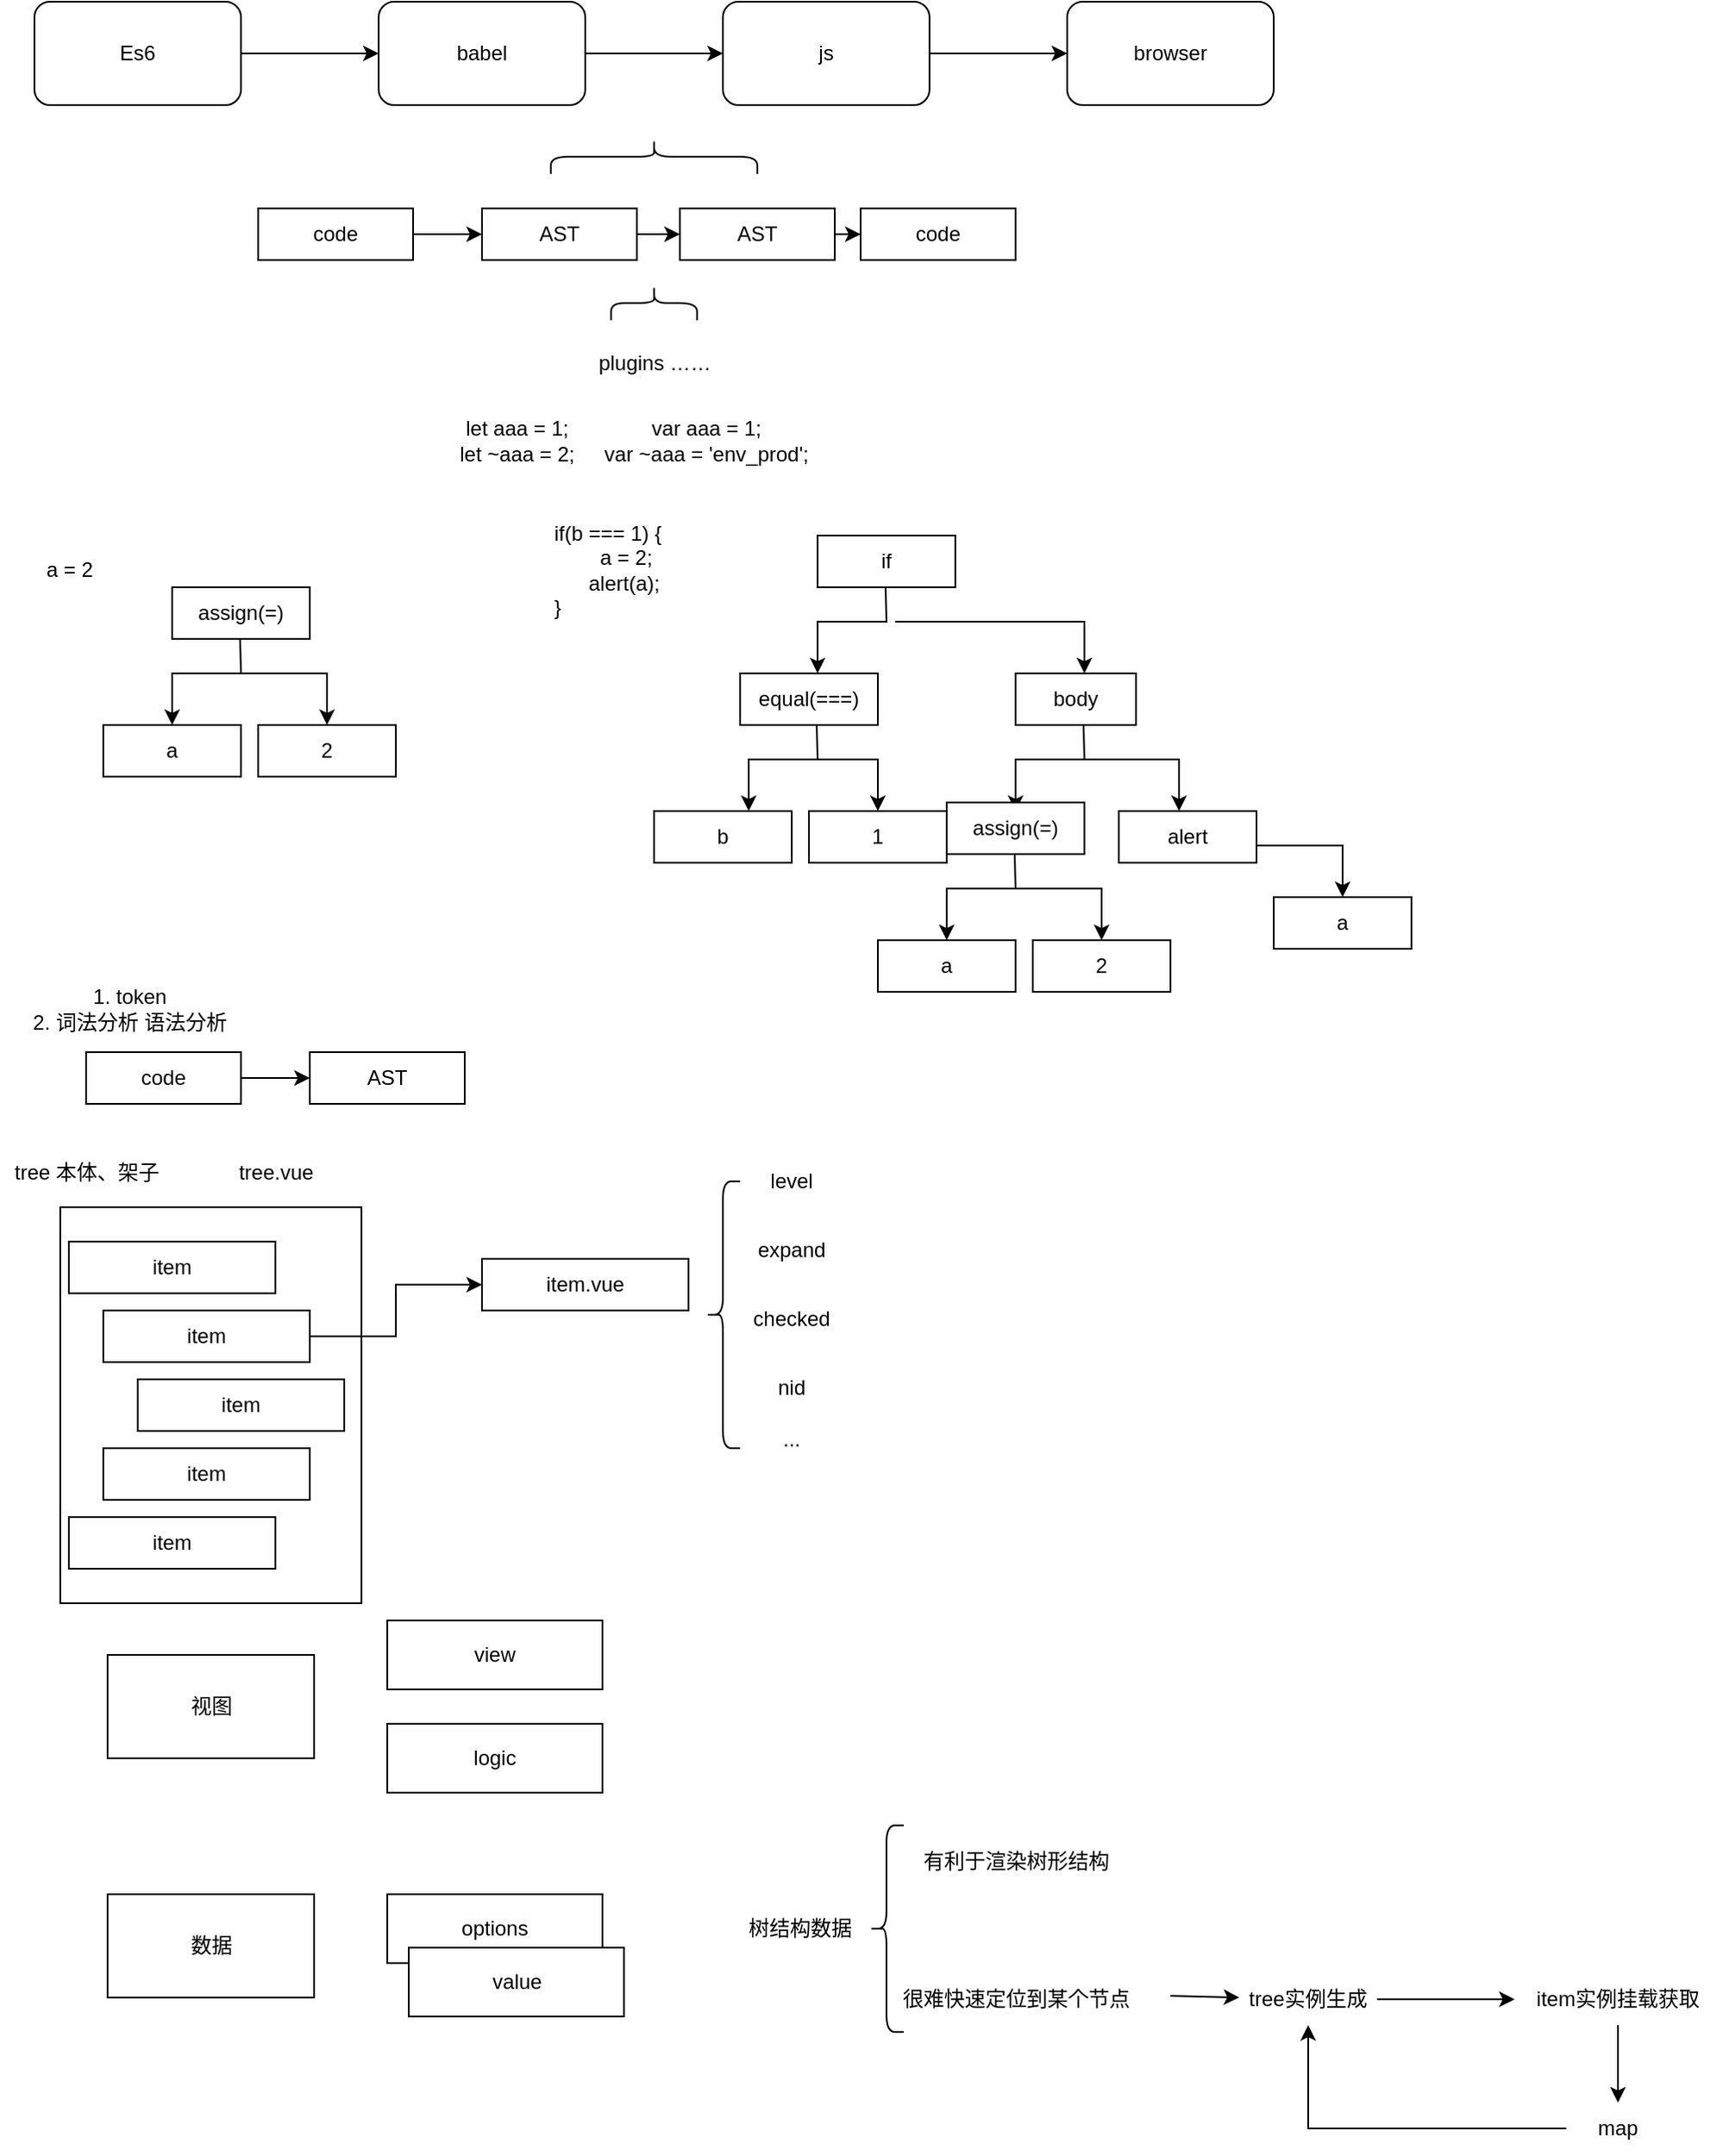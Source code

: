 <mxfile version="16.2.7" type="device"><diagram id="7WI478naa-tefdI0kfqq" name="Page-1"><mxGraphModel dx="866" dy="472" grid="1" gridSize="10" guides="1" tooltips="1" connect="1" arrows="1" fold="1" page="1" pageScale="1" pageWidth="827" pageHeight="1169" math="0" shadow="0"><root><mxCell id="0"/><mxCell id="1" parent="0"/><mxCell id="OnG9HIAwFXsRzYX8IUjZ-3" value="" style="edgeStyle=orthogonalEdgeStyle;rounded=0;orthogonalLoop=1;jettySize=auto;html=1;" edge="1" parent="1" source="OnG9HIAwFXsRzYX8IUjZ-1" target="OnG9HIAwFXsRzYX8IUjZ-2"><mxGeometry relative="1" as="geometry"/></mxCell><mxCell id="OnG9HIAwFXsRzYX8IUjZ-1" value="Es6" style="rounded=1;whiteSpace=wrap;html=1;" vertex="1" parent="1"><mxGeometry x="20" y="10" width="120" height="60" as="geometry"/></mxCell><mxCell id="OnG9HIAwFXsRzYX8IUjZ-5" value="" style="edgeStyle=orthogonalEdgeStyle;rounded=0;orthogonalLoop=1;jettySize=auto;html=1;" edge="1" parent="1" source="OnG9HIAwFXsRzYX8IUjZ-2" target="OnG9HIAwFXsRzYX8IUjZ-4"><mxGeometry relative="1" as="geometry"/></mxCell><mxCell id="OnG9HIAwFXsRzYX8IUjZ-2" value="babel" style="rounded=1;whiteSpace=wrap;html=1;" vertex="1" parent="1"><mxGeometry x="220" y="10" width="120" height="60" as="geometry"/></mxCell><mxCell id="OnG9HIAwFXsRzYX8IUjZ-7" value="" style="edgeStyle=orthogonalEdgeStyle;rounded=0;orthogonalLoop=1;jettySize=auto;html=1;" edge="1" parent="1" source="OnG9HIAwFXsRzYX8IUjZ-4" target="OnG9HIAwFXsRzYX8IUjZ-6"><mxGeometry relative="1" as="geometry"/></mxCell><mxCell id="OnG9HIAwFXsRzYX8IUjZ-4" value="js" style="rounded=1;whiteSpace=wrap;html=1;" vertex="1" parent="1"><mxGeometry x="420" y="10" width="120" height="60" as="geometry"/></mxCell><mxCell id="OnG9HIAwFXsRzYX8IUjZ-6" value="browser" style="rounded=1;whiteSpace=wrap;html=1;" vertex="1" parent="1"><mxGeometry x="620" y="10" width="120" height="60" as="geometry"/></mxCell><mxCell id="OnG9HIAwFXsRzYX8IUjZ-8" value="" style="shape=curlyBracket;whiteSpace=wrap;html=1;rounded=1;rotation=90;" vertex="1" parent="1"><mxGeometry x="370" y="40" width="20" height="120" as="geometry"/></mxCell><mxCell id="OnG9HIAwFXsRzYX8IUjZ-11" value="" style="edgeStyle=orthogonalEdgeStyle;rounded=0;orthogonalLoop=1;jettySize=auto;html=1;" edge="1" parent="1" source="OnG9HIAwFXsRzYX8IUjZ-9" target="OnG9HIAwFXsRzYX8IUjZ-10"><mxGeometry relative="1" as="geometry"/></mxCell><mxCell id="OnG9HIAwFXsRzYX8IUjZ-9" value="code" style="rounded=0;whiteSpace=wrap;html=1;" vertex="1" parent="1"><mxGeometry x="150" y="130" width="90" height="30" as="geometry"/></mxCell><mxCell id="OnG9HIAwFXsRzYX8IUjZ-13" value="" style="edgeStyle=orthogonalEdgeStyle;rounded=0;orthogonalLoop=1;jettySize=auto;html=1;" edge="1" parent="1" source="OnG9HIAwFXsRzYX8IUjZ-10" target="OnG9HIAwFXsRzYX8IUjZ-12"><mxGeometry relative="1" as="geometry"/></mxCell><mxCell id="OnG9HIAwFXsRzYX8IUjZ-10" value="AST" style="rounded=0;whiteSpace=wrap;html=1;" vertex="1" parent="1"><mxGeometry x="280" y="130" width="90" height="30" as="geometry"/></mxCell><mxCell id="OnG9HIAwFXsRzYX8IUjZ-15" value="" style="edgeStyle=orthogonalEdgeStyle;rounded=0;orthogonalLoop=1;jettySize=auto;html=1;" edge="1" parent="1" source="OnG9HIAwFXsRzYX8IUjZ-12" target="OnG9HIAwFXsRzYX8IUjZ-14"><mxGeometry relative="1" as="geometry"/></mxCell><mxCell id="OnG9HIAwFXsRzYX8IUjZ-12" value="AST" style="rounded=0;whiteSpace=wrap;html=1;" vertex="1" parent="1"><mxGeometry x="395" y="130" width="90" height="30" as="geometry"/></mxCell><mxCell id="OnG9HIAwFXsRzYX8IUjZ-14" value="code" style="rounded=0;whiteSpace=wrap;html=1;" vertex="1" parent="1"><mxGeometry x="500" y="130" width="90" height="30" as="geometry"/></mxCell><mxCell id="OnG9HIAwFXsRzYX8IUjZ-16" value="" style="shape=curlyBracket;whiteSpace=wrap;html=1;rounded=1;rotation=90;" vertex="1" parent="1"><mxGeometry x="370" y="160" width="20" height="50" as="geometry"/></mxCell><mxCell id="OnG9HIAwFXsRzYX8IUjZ-17" value="plugins ……" style="text;html=1;align=center;verticalAlign=middle;resizable=0;points=[];autosize=1;strokeColor=none;fillColor=none;" vertex="1" parent="1"><mxGeometry x="340" y="210" width="80" height="20" as="geometry"/></mxCell><mxCell id="OnG9HIAwFXsRzYX8IUjZ-18" value="let aaa = 1;&lt;br&gt;let ~aaa = 2;" style="text;html=1;align=center;verticalAlign=middle;resizable=0;points=[];autosize=1;strokeColor=none;fillColor=none;" vertex="1" parent="1"><mxGeometry x="260" y="250" width="80" height="30" as="geometry"/></mxCell><mxCell id="OnG9HIAwFXsRzYX8IUjZ-19" value="var aaa = 1;&lt;br&gt;var ~aaa = 'env_prod';" style="text;html=1;align=center;verticalAlign=middle;resizable=0;points=[];autosize=1;strokeColor=none;fillColor=none;" vertex="1" parent="1"><mxGeometry x="345" y="250" width="130" height="30" as="geometry"/></mxCell><mxCell id="OnG9HIAwFXsRzYX8IUjZ-20" value="a = 2" style="text;html=1;align=center;verticalAlign=middle;resizable=0;points=[];autosize=1;strokeColor=none;fillColor=none;" vertex="1" parent="1"><mxGeometry x="20" y="330" width="40" height="20" as="geometry"/></mxCell><mxCell id="OnG9HIAwFXsRzYX8IUjZ-21" value="assign(=)" style="rounded=0;whiteSpace=wrap;html=1;" vertex="1" parent="1"><mxGeometry x="100" y="350" width="80" height="30" as="geometry"/></mxCell><mxCell id="OnG9HIAwFXsRzYX8IUjZ-22" value="" style="endArrow=classic;html=1;rounded=0;" edge="1" parent="1"><mxGeometry width="50" height="50" relative="1" as="geometry"><mxPoint x="139.5" y="380" as="sourcePoint"/><mxPoint x="100" y="430" as="targetPoint"/><Array as="points"><mxPoint x="140" y="400"/><mxPoint x="100" y="400"/></Array></mxGeometry></mxCell><mxCell id="OnG9HIAwFXsRzYX8IUjZ-23" value="b" style="rounded=0;whiteSpace=wrap;html=1;" vertex="1" parent="1"><mxGeometry x="380" y="480" width="80" height="30" as="geometry"/></mxCell><mxCell id="OnG9HIAwFXsRzYX8IUjZ-24" value="" style="endArrow=classic;html=1;rounded=0;" edge="1" parent="1"><mxGeometry width="50" height="50" relative="1" as="geometry"><mxPoint x="140" y="400" as="sourcePoint"/><mxPoint x="190" y="430" as="targetPoint"/><Array as="points"><mxPoint x="190" y="400"/></Array></mxGeometry></mxCell><mxCell id="OnG9HIAwFXsRzYX8IUjZ-25" value="1" style="rounded=0;whiteSpace=wrap;html=1;" vertex="1" parent="1"><mxGeometry x="470" y="480" width="80" height="30" as="geometry"/></mxCell><mxCell id="OnG9HIAwFXsRzYX8IUjZ-26" value="if(b === 1) {&lt;br&gt;&lt;span style=&quot;white-space: pre&quot;&gt;&#9;&lt;/span&gt;a = 2;&lt;br&gt;&amp;nbsp; &amp;nbsp; &amp;nbsp; alert(a);&lt;br&gt;}" style="text;html=1;align=left;verticalAlign=middle;resizable=0;points=[];autosize=1;strokeColor=none;fillColor=none;" vertex="1" parent="1"><mxGeometry x="320" y="310" width="80" height="60" as="geometry"/></mxCell><mxCell id="OnG9HIAwFXsRzYX8IUjZ-27" value="if" style="rounded=0;whiteSpace=wrap;html=1;" vertex="1" parent="1"><mxGeometry x="475" y="320" width="80" height="30" as="geometry"/></mxCell><mxCell id="OnG9HIAwFXsRzYX8IUjZ-28" value="" style="endArrow=classic;html=1;rounded=0;" edge="1" parent="1"><mxGeometry width="50" height="50" relative="1" as="geometry"><mxPoint x="514.5" y="350" as="sourcePoint"/><mxPoint x="475" y="400" as="targetPoint"/><Array as="points"><mxPoint x="515" y="370"/><mxPoint x="475" y="370"/></Array></mxGeometry></mxCell><mxCell id="OnG9HIAwFXsRzYX8IUjZ-29" value="equal(===)" style="rounded=0;whiteSpace=wrap;html=1;" vertex="1" parent="1"><mxGeometry x="430" y="400" width="80" height="30" as="geometry"/></mxCell><mxCell id="OnG9HIAwFXsRzYX8IUjZ-30" value="" style="endArrow=classic;html=1;rounded=0;" edge="1" parent="1"><mxGeometry width="50" height="50" relative="1" as="geometry"><mxPoint x="474.5" y="430" as="sourcePoint"/><mxPoint x="435" y="480" as="targetPoint"/><Array as="points"><mxPoint x="475" y="450"/><mxPoint x="435" y="450"/></Array></mxGeometry></mxCell><mxCell id="OnG9HIAwFXsRzYX8IUjZ-31" value="" style="endArrow=classic;html=1;rounded=0;entryX=0.5;entryY=0;entryDx=0;entryDy=0;" edge="1" parent="1" target="OnG9HIAwFXsRzYX8IUjZ-25"><mxGeometry width="50" height="50" relative="1" as="geometry"><mxPoint x="455" y="450" as="sourcePoint"/><mxPoint x="455" y="350" as="targetPoint"/><Array as="points"><mxPoint x="510" y="450"/></Array></mxGeometry></mxCell><mxCell id="OnG9HIAwFXsRzYX8IUjZ-32" value="" style="endArrow=classic;html=1;rounded=0;" edge="1" parent="1"><mxGeometry width="50" height="50" relative="1" as="geometry"><mxPoint x="520" y="370" as="sourcePoint"/><mxPoint x="630" y="400" as="targetPoint"/><Array as="points"><mxPoint x="630" y="370"/></Array></mxGeometry></mxCell><mxCell id="OnG9HIAwFXsRzYX8IUjZ-33" value="a" style="rounded=0;whiteSpace=wrap;html=1;" vertex="1" parent="1"><mxGeometry x="60" y="430" width="80" height="30" as="geometry"/></mxCell><mxCell id="OnG9HIAwFXsRzYX8IUjZ-34" value="2" style="rounded=0;whiteSpace=wrap;html=1;" vertex="1" parent="1"><mxGeometry x="150" y="430" width="80" height="30" as="geometry"/></mxCell><mxCell id="OnG9HIAwFXsRzYX8IUjZ-35" value="body" style="rounded=0;whiteSpace=wrap;html=1;" vertex="1" parent="1"><mxGeometry x="590" y="400" width="70" height="30" as="geometry"/></mxCell><mxCell id="OnG9HIAwFXsRzYX8IUjZ-36" value="" style="endArrow=classic;html=1;rounded=0;" edge="1" parent="1"><mxGeometry width="50" height="50" relative="1" as="geometry"><mxPoint x="629.5" y="430" as="sourcePoint"/><mxPoint x="590" y="480" as="targetPoint"/><Array as="points"><mxPoint x="630" y="450"/><mxPoint x="590" y="450"/></Array></mxGeometry></mxCell><mxCell id="OnG9HIAwFXsRzYX8IUjZ-37" value="assign(=)" style="rounded=0;whiteSpace=wrap;html=1;" vertex="1" parent="1"><mxGeometry x="550" y="475" width="80" height="30" as="geometry"/></mxCell><mxCell id="OnG9HIAwFXsRzYX8IUjZ-38" value="" style="endArrow=classic;html=1;rounded=0;" edge="1" parent="1"><mxGeometry width="50" height="50" relative="1" as="geometry"><mxPoint x="589.5" y="505" as="sourcePoint"/><mxPoint x="550" y="555" as="targetPoint"/><Array as="points"><mxPoint x="590" y="525"/><mxPoint x="550" y="525"/></Array></mxGeometry></mxCell><mxCell id="OnG9HIAwFXsRzYX8IUjZ-39" value="" style="endArrow=classic;html=1;rounded=0;" edge="1" parent="1"><mxGeometry width="50" height="50" relative="1" as="geometry"><mxPoint x="590" y="525" as="sourcePoint"/><mxPoint x="640" y="555" as="targetPoint"/><Array as="points"><mxPoint x="640" y="525"/></Array></mxGeometry></mxCell><mxCell id="OnG9HIAwFXsRzYX8IUjZ-40" value="a" style="rounded=0;whiteSpace=wrap;html=1;" vertex="1" parent="1"><mxGeometry x="510" y="555" width="80" height="30" as="geometry"/></mxCell><mxCell id="OnG9HIAwFXsRzYX8IUjZ-41" value="2" style="rounded=0;whiteSpace=wrap;html=1;" vertex="1" parent="1"><mxGeometry x="600" y="555" width="80" height="30" as="geometry"/></mxCell><mxCell id="OnG9HIAwFXsRzYX8IUjZ-42" value="" style="endArrow=classic;html=1;rounded=0;entryX=0.5;entryY=0;entryDx=0;entryDy=0;" edge="1" parent="1"><mxGeometry width="50" height="50" relative="1" as="geometry"><mxPoint x="630" y="450" as="sourcePoint"/><mxPoint x="685" y="480" as="targetPoint"/><Array as="points"><mxPoint x="685" y="450"/></Array></mxGeometry></mxCell><mxCell id="OnG9HIAwFXsRzYX8IUjZ-43" value="alert" style="rounded=0;whiteSpace=wrap;html=1;" vertex="1" parent="1"><mxGeometry x="650" y="480" width="80" height="30" as="geometry"/></mxCell><mxCell id="OnG9HIAwFXsRzYX8IUjZ-44" value="" style="endArrow=classic;html=1;rounded=0;" edge="1" parent="1"><mxGeometry width="50" height="50" relative="1" as="geometry"><mxPoint x="730" y="500" as="sourcePoint"/><mxPoint x="780" y="530" as="targetPoint"/><Array as="points"><mxPoint x="780" y="500"/></Array></mxGeometry></mxCell><mxCell id="OnG9HIAwFXsRzYX8IUjZ-45" value="a" style="rounded=0;whiteSpace=wrap;html=1;" vertex="1" parent="1"><mxGeometry x="740" y="530" width="80" height="30" as="geometry"/></mxCell><mxCell id="OnG9HIAwFXsRzYX8IUjZ-46" value="1. token&lt;br&gt;2. 词法分析 语法分析" style="text;html=1;align=center;verticalAlign=middle;resizable=0;points=[];autosize=1;strokeColor=none;fillColor=none;" vertex="1" parent="1"><mxGeometry x="10" y="580" width="130" height="30" as="geometry"/></mxCell><mxCell id="OnG9HIAwFXsRzYX8IUjZ-47" value="" style="edgeStyle=orthogonalEdgeStyle;rounded=0;orthogonalLoop=1;jettySize=auto;html=1;" edge="1" parent="1" source="OnG9HIAwFXsRzYX8IUjZ-48" target="OnG9HIAwFXsRzYX8IUjZ-49"><mxGeometry relative="1" as="geometry"/></mxCell><mxCell id="OnG9HIAwFXsRzYX8IUjZ-48" value="code" style="rounded=0;whiteSpace=wrap;html=1;" vertex="1" parent="1"><mxGeometry x="50" y="620" width="90" height="30" as="geometry"/></mxCell><mxCell id="OnG9HIAwFXsRzYX8IUjZ-49" value="AST" style="rounded=0;whiteSpace=wrap;html=1;" vertex="1" parent="1"><mxGeometry x="180" y="620" width="90" height="30" as="geometry"/></mxCell><mxCell id="OnG9HIAwFXsRzYX8IUjZ-50" value="" style="rounded=0;whiteSpace=wrap;html=1;" vertex="1" parent="1"><mxGeometry x="35" y="710" width="175" height="230" as="geometry"/></mxCell><mxCell id="OnG9HIAwFXsRzYX8IUjZ-51" value="item" style="rounded=0;whiteSpace=wrap;html=1;" vertex="1" parent="1"><mxGeometry x="40" y="730" width="120" height="30" as="geometry"/></mxCell><mxCell id="OnG9HIAwFXsRzYX8IUjZ-52" value="item" style="rounded=0;whiteSpace=wrap;html=1;" vertex="1" parent="1"><mxGeometry x="60" y="770" width="120" height="30" as="geometry"/></mxCell><mxCell id="OnG9HIAwFXsRzYX8IUjZ-53" value="&lt;span&gt;item&lt;/span&gt;" style="rounded=0;whiteSpace=wrap;html=1;" vertex="1" parent="1"><mxGeometry x="80" y="810" width="120" height="30" as="geometry"/></mxCell><mxCell id="OnG9HIAwFXsRzYX8IUjZ-54" value="&lt;span&gt;item&lt;/span&gt;" style="rounded=0;whiteSpace=wrap;html=1;" vertex="1" parent="1"><mxGeometry x="60" y="850" width="120" height="30" as="geometry"/></mxCell><mxCell id="OnG9HIAwFXsRzYX8IUjZ-55" value="&lt;span&gt;item&lt;/span&gt;" style="rounded=0;whiteSpace=wrap;html=1;" vertex="1" parent="1"><mxGeometry x="40" y="890" width="120" height="30" as="geometry"/></mxCell><mxCell id="OnG9HIAwFXsRzYX8IUjZ-56" value="tree 本体、架子" style="text;html=1;align=center;verticalAlign=middle;resizable=0;points=[];autosize=1;strokeColor=none;fillColor=none;" vertex="1" parent="1"><mxGeometry y="680" width="100" height="20" as="geometry"/></mxCell><mxCell id="OnG9HIAwFXsRzYX8IUjZ-57" value="item.vue" style="rounded=0;whiteSpace=wrap;html=1;" vertex="1" parent="1"><mxGeometry x="280" y="740" width="120" height="30" as="geometry"/></mxCell><mxCell id="OnG9HIAwFXsRzYX8IUjZ-58" value="tree.vue" style="text;html=1;align=center;verticalAlign=middle;resizable=0;points=[];autosize=1;strokeColor=none;fillColor=none;" vertex="1" parent="1"><mxGeometry x="130" y="680" width="60" height="20" as="geometry"/></mxCell><mxCell id="OnG9HIAwFXsRzYX8IUjZ-59" value="" style="endArrow=classic;html=1;rounded=0;exitX=1;exitY=0.5;exitDx=0;exitDy=0;entryX=0;entryY=0.5;entryDx=0;entryDy=0;" edge="1" parent="1" source="OnG9HIAwFXsRzYX8IUjZ-52" target="OnG9HIAwFXsRzYX8IUjZ-57"><mxGeometry width="50" height="50" relative="1" as="geometry"><mxPoint x="390" y="810" as="sourcePoint"/><mxPoint x="440" y="760" as="targetPoint"/><Array as="points"><mxPoint x="230" y="785"/><mxPoint x="230" y="755"/></Array></mxGeometry></mxCell><mxCell id="OnG9HIAwFXsRzYX8IUjZ-60" value="" style="shape=curlyBracket;whiteSpace=wrap;html=1;rounded=1;" vertex="1" parent="1"><mxGeometry x="410" y="695" width="20" height="155" as="geometry"/></mxCell><mxCell id="OnG9HIAwFXsRzYX8IUjZ-61" value="level" style="text;html=1;strokeColor=none;fillColor=none;align=center;verticalAlign=middle;whiteSpace=wrap;rounded=0;" vertex="1" parent="1"><mxGeometry x="430" y="680" width="60" height="30" as="geometry"/></mxCell><mxCell id="OnG9HIAwFXsRzYX8IUjZ-62" value="expand" style="text;html=1;strokeColor=none;fillColor=none;align=center;verticalAlign=middle;whiteSpace=wrap;rounded=0;" vertex="1" parent="1"><mxGeometry x="430" y="720" width="60" height="30" as="geometry"/></mxCell><mxCell id="OnG9HIAwFXsRzYX8IUjZ-63" value="checked" style="text;html=1;strokeColor=none;fillColor=none;align=center;verticalAlign=middle;whiteSpace=wrap;rounded=0;" vertex="1" parent="1"><mxGeometry x="430" y="760" width="60" height="30" as="geometry"/></mxCell><mxCell id="OnG9HIAwFXsRzYX8IUjZ-64" value="nid" style="text;html=1;strokeColor=none;fillColor=none;align=center;verticalAlign=middle;whiteSpace=wrap;rounded=0;" vertex="1" parent="1"><mxGeometry x="430" y="800" width="60" height="30" as="geometry"/></mxCell><mxCell id="OnG9HIAwFXsRzYX8IUjZ-65" value="..." style="text;html=1;strokeColor=none;fillColor=none;align=center;verticalAlign=middle;whiteSpace=wrap;rounded=0;" vertex="1" parent="1"><mxGeometry x="430" y="830" width="60" height="30" as="geometry"/></mxCell><mxCell id="OnG9HIAwFXsRzYX8IUjZ-67" value="视图" style="rounded=0;whiteSpace=wrap;html=1;" vertex="1" parent="1"><mxGeometry x="62.5" y="970" width="120" height="60" as="geometry"/></mxCell><mxCell id="OnG9HIAwFXsRzYX8IUjZ-68" value="view" style="rounded=0;whiteSpace=wrap;html=1;" vertex="1" parent="1"><mxGeometry x="225" y="950" width="125" height="40" as="geometry"/></mxCell><mxCell id="OnG9HIAwFXsRzYX8IUjZ-69" value="logic" style="rounded=0;whiteSpace=wrap;html=1;" vertex="1" parent="1"><mxGeometry x="225" y="1010" width="125" height="40" as="geometry"/></mxCell><mxCell id="OnG9HIAwFXsRzYX8IUjZ-70" value="数据" style="rounded=0;whiteSpace=wrap;html=1;" vertex="1" parent="1"><mxGeometry x="62.5" y="1109" width="120" height="60" as="geometry"/></mxCell><mxCell id="OnG9HIAwFXsRzYX8IUjZ-72" value="options" style="rounded=0;whiteSpace=wrap;html=1;" vertex="1" parent="1"><mxGeometry x="225" y="1109" width="125" height="40" as="geometry"/></mxCell><mxCell id="OnG9HIAwFXsRzYX8IUjZ-73" value="value" style="rounded=0;whiteSpace=wrap;html=1;" vertex="1" parent="1"><mxGeometry x="237.5" y="1140" width="125" height="40" as="geometry"/></mxCell><mxCell id="OnG9HIAwFXsRzYX8IUjZ-74" value="树结构数据" style="text;html=1;strokeColor=none;fillColor=none;align=center;verticalAlign=middle;whiteSpace=wrap;rounded=0;" vertex="1" parent="1"><mxGeometry x="410" y="1114" width="110" height="30" as="geometry"/></mxCell><mxCell id="OnG9HIAwFXsRzYX8IUjZ-75" value="" style="shape=curlyBracket;whiteSpace=wrap;html=1;rounded=1;" vertex="1" parent="1"><mxGeometry x="505" y="1069" width="20" height="120" as="geometry"/></mxCell><mxCell id="OnG9HIAwFXsRzYX8IUjZ-76" value="有利于渲染树形结构" style="text;html=1;align=center;verticalAlign=middle;resizable=0;points=[];autosize=1;strokeColor=none;fillColor=none;" vertex="1" parent="1"><mxGeometry x="530" y="1080" width="120" height="20" as="geometry"/></mxCell><mxCell id="OnG9HIAwFXsRzYX8IUjZ-77" value="很难快速定位到某个节点" style="text;html=1;align=center;verticalAlign=middle;resizable=0;points=[];autosize=1;strokeColor=none;fillColor=none;" vertex="1" parent="1"><mxGeometry x="515" y="1160" width="150" height="20" as="geometry"/></mxCell><mxCell id="OnG9HIAwFXsRzYX8IUjZ-78" value="" style="endArrow=classic;html=1;rounded=0;" edge="1" parent="1" target="OnG9HIAwFXsRzYX8IUjZ-79"><mxGeometry width="50" height="50" relative="1" as="geometry"><mxPoint x="680" y="1168" as="sourcePoint"/><mxPoint x="740" y="1168" as="targetPoint"/></mxGeometry></mxCell><mxCell id="OnG9HIAwFXsRzYX8IUjZ-82" value="" style="edgeStyle=orthogonalEdgeStyle;rounded=0;orthogonalLoop=1;jettySize=auto;html=1;" edge="1" parent="1" source="OnG9HIAwFXsRzYX8IUjZ-79" target="OnG9HIAwFXsRzYX8IUjZ-81"><mxGeometry relative="1" as="geometry"/></mxCell><mxCell id="OnG9HIAwFXsRzYX8IUjZ-79" value="tree实例生成" style="text;html=1;strokeColor=none;fillColor=none;align=center;verticalAlign=middle;whiteSpace=wrap;rounded=0;" vertex="1" parent="1"><mxGeometry x="720" y="1155" width="80" height="30" as="geometry"/></mxCell><mxCell id="OnG9HIAwFXsRzYX8IUjZ-84" value="" style="edgeStyle=orthogonalEdgeStyle;rounded=0;orthogonalLoop=1;jettySize=auto;html=1;" edge="1" parent="1" source="OnG9HIAwFXsRzYX8IUjZ-81" target="OnG9HIAwFXsRzYX8IUjZ-83"><mxGeometry relative="1" as="geometry"/></mxCell><mxCell id="OnG9HIAwFXsRzYX8IUjZ-81" value="item实例挂载获取" style="text;html=1;strokeColor=none;fillColor=none;align=center;verticalAlign=middle;whiteSpace=wrap;rounded=0;" vertex="1" parent="1"><mxGeometry x="880" y="1155" width="120" height="30" as="geometry"/></mxCell><mxCell id="OnG9HIAwFXsRzYX8IUjZ-83" value="map" style="text;html=1;strokeColor=none;fillColor=none;align=center;verticalAlign=middle;whiteSpace=wrap;rounded=0;" vertex="1" parent="1"><mxGeometry x="910" y="1230" width="60" height="30" as="geometry"/></mxCell><mxCell id="OnG9HIAwFXsRzYX8IUjZ-85" value="" style="endArrow=classic;html=1;rounded=0;exitX=0;exitY=0.5;exitDx=0;exitDy=0;entryX=0.5;entryY=1;entryDx=0;entryDy=0;" edge="1" parent="1" source="OnG9HIAwFXsRzYX8IUjZ-83" target="OnG9HIAwFXsRzYX8IUjZ-79"><mxGeometry width="50" height="50" relative="1" as="geometry"><mxPoint x="890" y="1150" as="sourcePoint"/><mxPoint x="940" y="1100" as="targetPoint"/><Array as="points"><mxPoint x="760" y="1245"/></Array></mxGeometry></mxCell></root></mxGraphModel></diagram></mxfile>